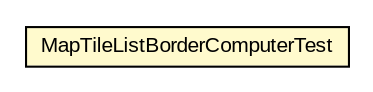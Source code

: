 #!/usr/local/bin/dot
#
# Class diagram 
# Generated by UMLGraph version R5_6-24-gf6e263 (http://www.umlgraph.org/)
#

digraph G {
	edge [fontname="arial",fontsize=10,labelfontname="arial",labelfontsize=10];
	node [fontname="arial",fontsize=10,shape=plaintext];
	nodesep=0.25;
	ranksep=0.5;
	// org.osmdroid.util.MapTileListBorderComputerTest
	c168560 [label=<<table title="org.osmdroid.util.MapTileListBorderComputerTest" border="0" cellborder="1" cellspacing="0" cellpadding="2" port="p" bgcolor="lemonChiffon" href="./MapTileListBorderComputerTest.html">
		<tr><td><table border="0" cellspacing="0" cellpadding="1">
<tr><td align="center" balign="center"> MapTileListBorderComputerTest </td></tr>
		</table></td></tr>
		</table>>, URL="./MapTileListBorderComputerTest.html", fontname="arial", fontcolor="black", fontsize=10.0];
}

